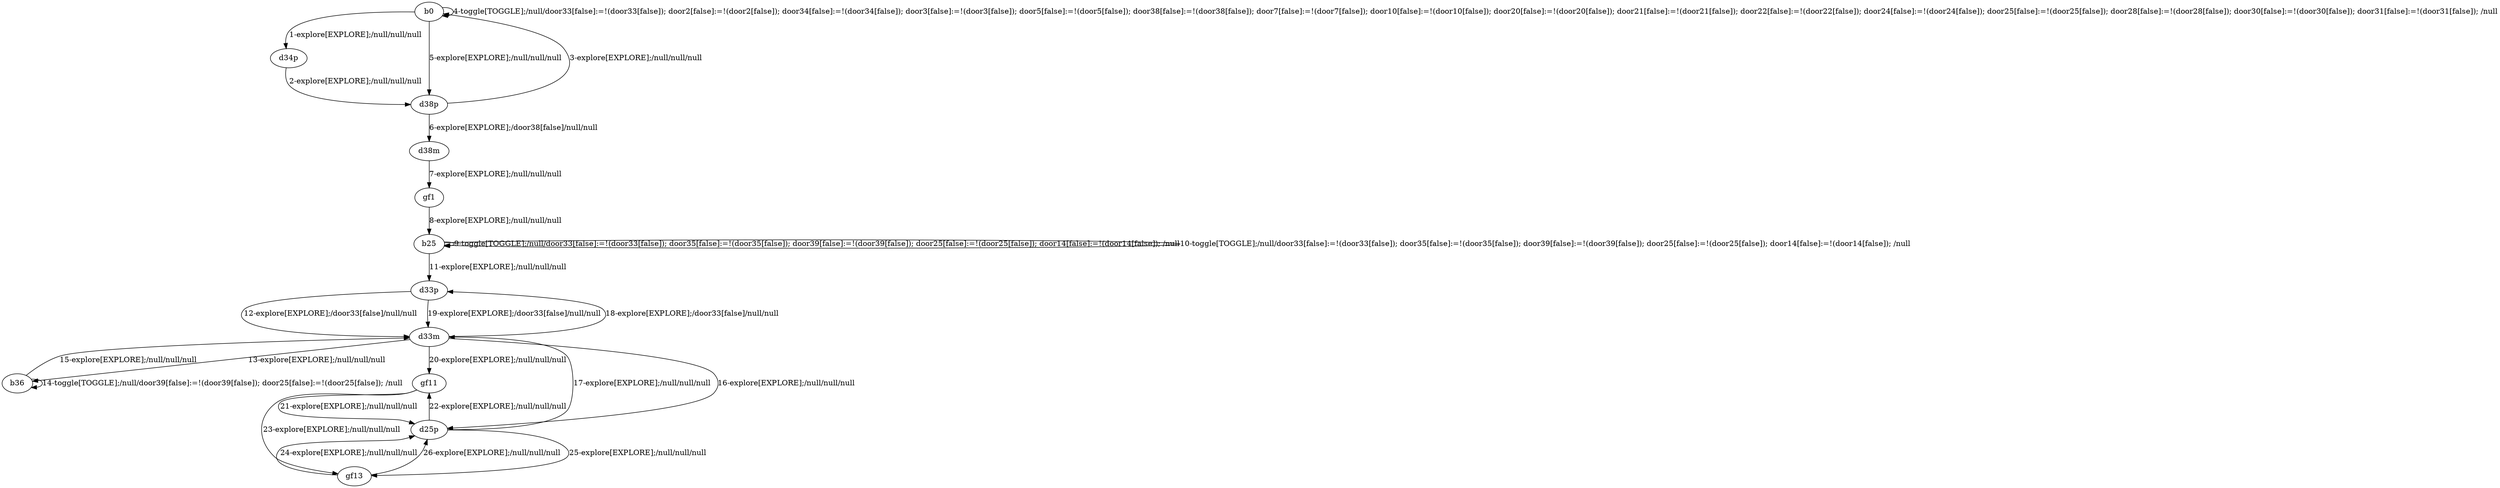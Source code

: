 # Total number of goals covered by this test: 2
# d33m --> d25p
# d25p --> d33m

digraph g {
"b0" -> "d34p" [label = "1-explore[EXPLORE];/null/null/null"];
"d34p" -> "d38p" [label = "2-explore[EXPLORE];/null/null/null"];
"d38p" -> "b0" [label = "3-explore[EXPLORE];/null/null/null"];
"b0" -> "b0" [label = "4-toggle[TOGGLE];/null/door33[false]:=!(door33[false]); door2[false]:=!(door2[false]); door34[false]:=!(door34[false]); door3[false]:=!(door3[false]); door5[false]:=!(door5[false]); door38[false]:=!(door38[false]); door7[false]:=!(door7[false]); door10[false]:=!(door10[false]); door20[false]:=!(door20[false]); door21[false]:=!(door21[false]); door22[false]:=!(door22[false]); door24[false]:=!(door24[false]); door25[false]:=!(door25[false]); door28[false]:=!(door28[false]); door30[false]:=!(door30[false]); door31[false]:=!(door31[false]); /null"];
"b0" -> "d38p" [label = "5-explore[EXPLORE];/null/null/null"];
"d38p" -> "d38m" [label = "6-explore[EXPLORE];/door38[false]/null/null"];
"d38m" -> "gf1" [label = "7-explore[EXPLORE];/null/null/null"];
"gf1" -> "b25" [label = "8-explore[EXPLORE];/null/null/null"];
"b25" -> "b25" [label = "9-toggle[TOGGLE];/null/door33[false]:=!(door33[false]); door35[false]:=!(door35[false]); door39[false]:=!(door39[false]); door25[false]:=!(door25[false]); door14[false]:=!(door14[false]); /null"];
"b25" -> "b25" [label = "10-toggle[TOGGLE];/null/door33[false]:=!(door33[false]); door35[false]:=!(door35[false]); door39[false]:=!(door39[false]); door25[false]:=!(door25[false]); door14[false]:=!(door14[false]); /null"];
"b25" -> "d33p" [label = "11-explore[EXPLORE];/null/null/null"];
"d33p" -> "d33m" [label = "12-explore[EXPLORE];/door33[false]/null/null"];
"d33m" -> "b36" [label = "13-explore[EXPLORE];/null/null/null"];
"b36" -> "b36" [label = "14-toggle[TOGGLE];/null/door39[false]:=!(door39[false]); door25[false]:=!(door25[false]); /null"];
"b36" -> "d33m" [label = "15-explore[EXPLORE];/null/null/null"];
"d33m" -> "d25p" [label = "16-explore[EXPLORE];/null/null/null"];
"d25p" -> "d33m" [label = "17-explore[EXPLORE];/null/null/null"];
"d33m" -> "d33p" [label = "18-explore[EXPLORE];/door33[false]/null/null"];
"d33p" -> "d33m" [label = "19-explore[EXPLORE];/door33[false]/null/null"];
"d33m" -> "gf11" [label = "20-explore[EXPLORE];/null/null/null"];
"gf11" -> "d25p" [label = "21-explore[EXPLORE];/null/null/null"];
"d25p" -> "gf11" [label = "22-explore[EXPLORE];/null/null/null"];
"gf11" -> "gf13" [label = "23-explore[EXPLORE];/null/null/null"];
"gf13" -> "d25p" [label = "24-explore[EXPLORE];/null/null/null"];
"d25p" -> "gf13" [label = "25-explore[EXPLORE];/null/null/null"];
"gf13" -> "d25p" [label = "26-explore[EXPLORE];/null/null/null"];
}